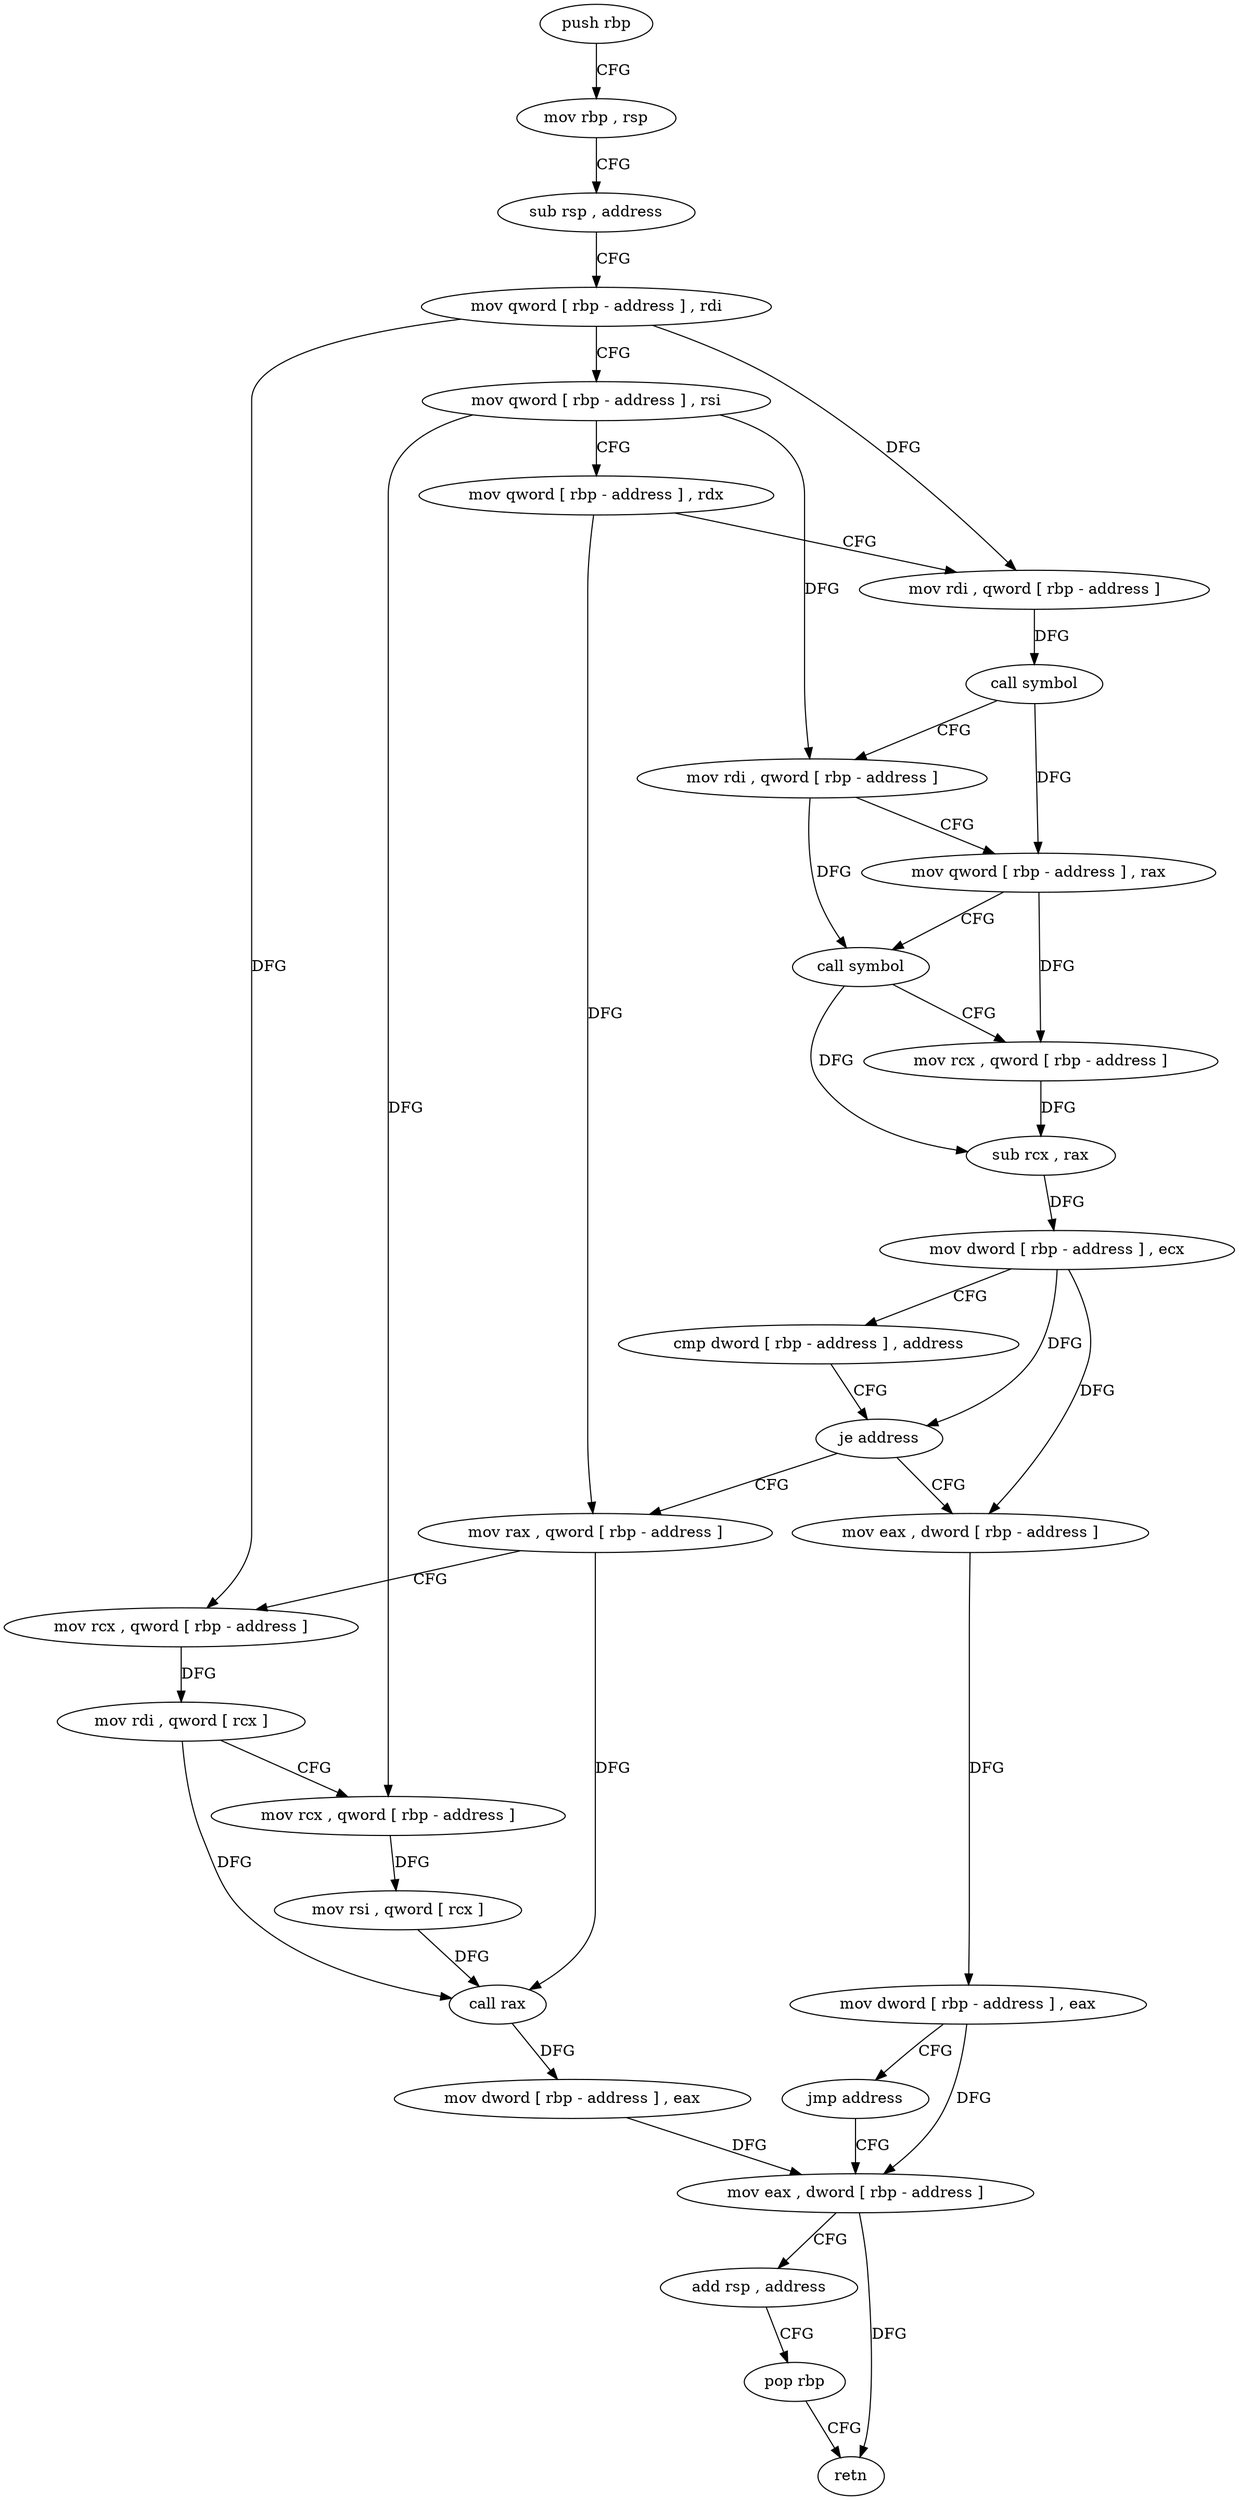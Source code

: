 digraph "func" {
"4241280" [label = "push rbp" ]
"4241281" [label = "mov rbp , rsp" ]
"4241284" [label = "sub rsp , address" ]
"4241288" [label = "mov qword [ rbp - address ] , rdi" ]
"4241292" [label = "mov qword [ rbp - address ] , rsi" ]
"4241296" [label = "mov qword [ rbp - address ] , rdx" ]
"4241300" [label = "mov rdi , qword [ rbp - address ]" ]
"4241304" [label = "call symbol" ]
"4241309" [label = "mov rdi , qword [ rbp - address ]" ]
"4241313" [label = "mov qword [ rbp - address ] , rax" ]
"4241317" [label = "call symbol" ]
"4241322" [label = "mov rcx , qword [ rbp - address ]" ]
"4241326" [label = "sub rcx , rax" ]
"4241329" [label = "mov dword [ rbp - address ] , ecx" ]
"4241332" [label = "cmp dword [ rbp - address ] , address" ]
"4241336" [label = "je address" ]
"4241353" [label = "mov rax , qword [ rbp - address ]" ]
"4241342" [label = "mov eax , dword [ rbp - address ]" ]
"4241357" [label = "mov rcx , qword [ rbp - address ]" ]
"4241361" [label = "mov rdi , qword [ rcx ]" ]
"4241364" [label = "mov rcx , qword [ rbp - address ]" ]
"4241368" [label = "mov rsi , qword [ rcx ]" ]
"4241371" [label = "call rax" ]
"4241373" [label = "mov dword [ rbp - address ] , eax" ]
"4241376" [label = "mov eax , dword [ rbp - address ]" ]
"4241345" [label = "mov dword [ rbp - address ] , eax" ]
"4241348" [label = "jmp address" ]
"4241379" [label = "add rsp , address" ]
"4241383" [label = "pop rbp" ]
"4241384" [label = "retn" ]
"4241280" -> "4241281" [ label = "CFG" ]
"4241281" -> "4241284" [ label = "CFG" ]
"4241284" -> "4241288" [ label = "CFG" ]
"4241288" -> "4241292" [ label = "CFG" ]
"4241288" -> "4241300" [ label = "DFG" ]
"4241288" -> "4241357" [ label = "DFG" ]
"4241292" -> "4241296" [ label = "CFG" ]
"4241292" -> "4241309" [ label = "DFG" ]
"4241292" -> "4241364" [ label = "DFG" ]
"4241296" -> "4241300" [ label = "CFG" ]
"4241296" -> "4241353" [ label = "DFG" ]
"4241300" -> "4241304" [ label = "DFG" ]
"4241304" -> "4241309" [ label = "CFG" ]
"4241304" -> "4241313" [ label = "DFG" ]
"4241309" -> "4241313" [ label = "CFG" ]
"4241309" -> "4241317" [ label = "DFG" ]
"4241313" -> "4241317" [ label = "CFG" ]
"4241313" -> "4241322" [ label = "DFG" ]
"4241317" -> "4241322" [ label = "CFG" ]
"4241317" -> "4241326" [ label = "DFG" ]
"4241322" -> "4241326" [ label = "DFG" ]
"4241326" -> "4241329" [ label = "DFG" ]
"4241329" -> "4241332" [ label = "CFG" ]
"4241329" -> "4241336" [ label = "DFG" ]
"4241329" -> "4241342" [ label = "DFG" ]
"4241332" -> "4241336" [ label = "CFG" ]
"4241336" -> "4241353" [ label = "CFG" ]
"4241336" -> "4241342" [ label = "CFG" ]
"4241353" -> "4241357" [ label = "CFG" ]
"4241353" -> "4241371" [ label = "DFG" ]
"4241342" -> "4241345" [ label = "DFG" ]
"4241357" -> "4241361" [ label = "DFG" ]
"4241361" -> "4241364" [ label = "CFG" ]
"4241361" -> "4241371" [ label = "DFG" ]
"4241364" -> "4241368" [ label = "DFG" ]
"4241368" -> "4241371" [ label = "DFG" ]
"4241371" -> "4241373" [ label = "DFG" ]
"4241373" -> "4241376" [ label = "DFG" ]
"4241376" -> "4241379" [ label = "CFG" ]
"4241376" -> "4241384" [ label = "DFG" ]
"4241345" -> "4241348" [ label = "CFG" ]
"4241345" -> "4241376" [ label = "DFG" ]
"4241348" -> "4241376" [ label = "CFG" ]
"4241379" -> "4241383" [ label = "CFG" ]
"4241383" -> "4241384" [ label = "CFG" ]
}
